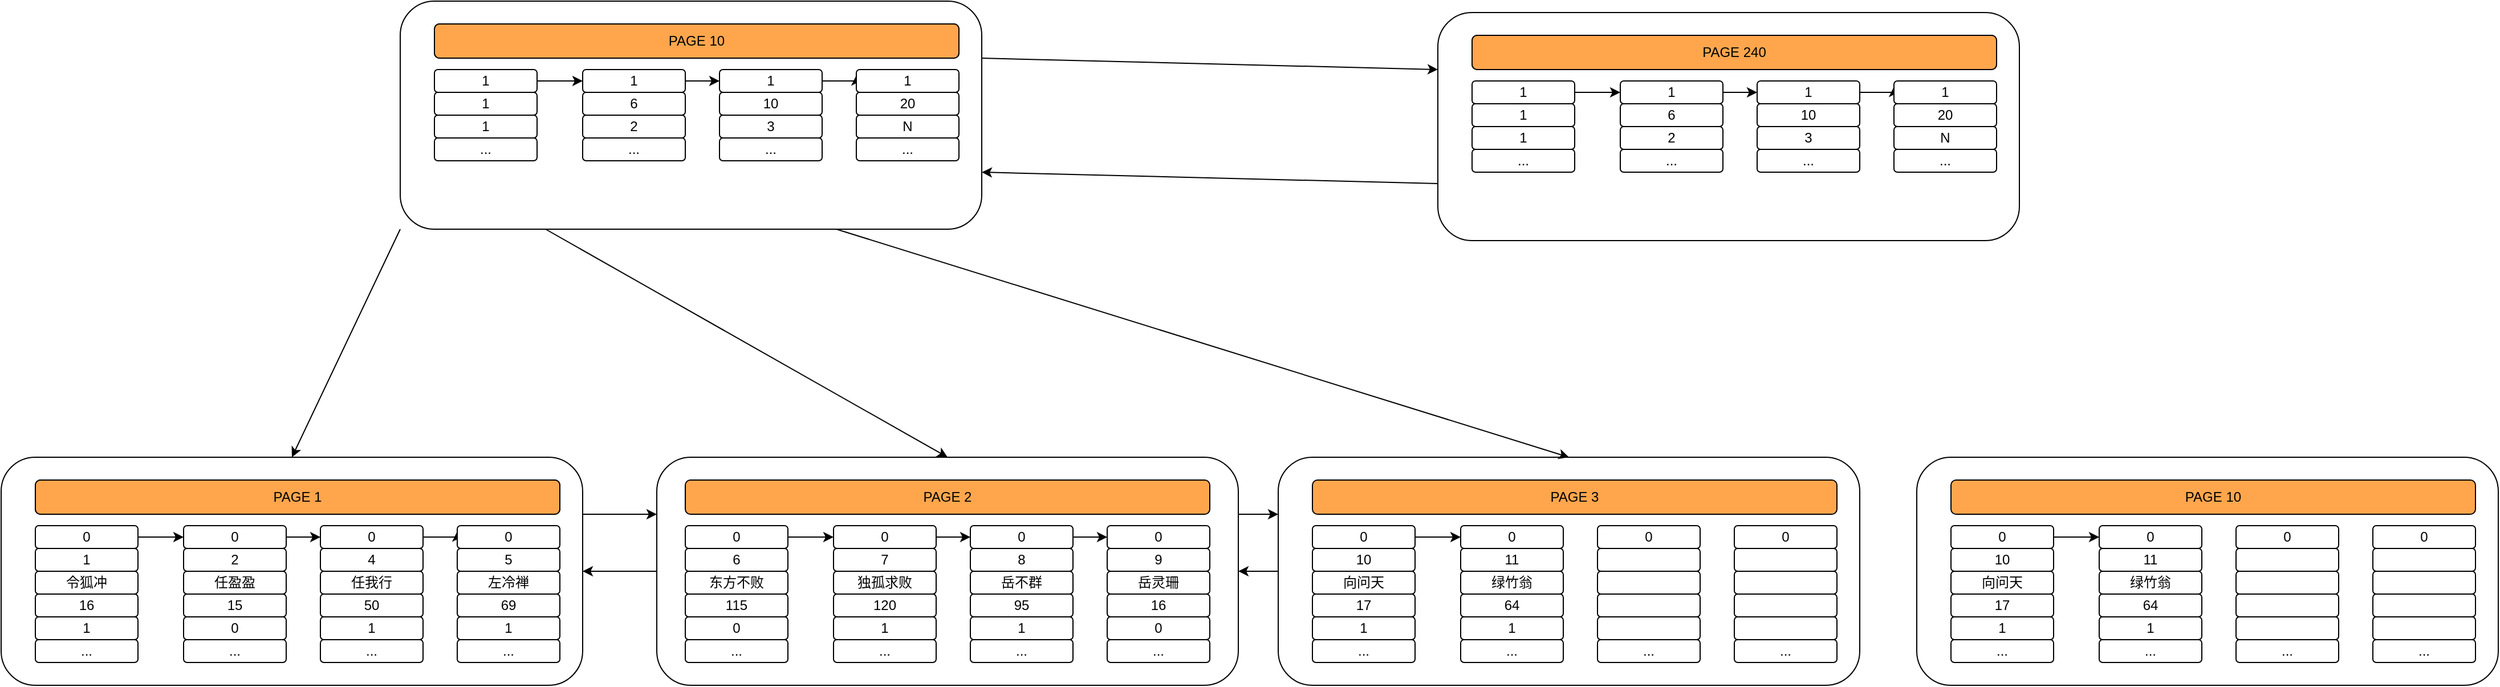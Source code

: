<mxfile version="17.2.5" type="github">
  <diagram id="7UdDkVMXQPqJ16l7_mLh" name="第 1 页">
    <mxGraphModel dx="1730" dy="833" grid="1" gridSize="10" guides="1" tooltips="1" connect="1" arrows="1" fold="1" page="1" pageScale="1" pageWidth="827" pageHeight="1169" math="0" shadow="0">
      <root>
        <mxCell id="0" />
        <mxCell id="1" parent="0" />
        <mxCell id="IbyFdjmPlWambPThYL8s-92" style="edgeStyle=orthogonalEdgeStyle;rounded=0;orthogonalLoop=1;jettySize=auto;html=1;exitX=1;exitY=0.25;exitDx=0;exitDy=0;entryX=0;entryY=0.25;entryDx=0;entryDy=0;" edge="1" parent="1" source="IbyFdjmPlWambPThYL8s-3" target="IbyFdjmPlWambPThYL8s-35">
          <mxGeometry relative="1" as="geometry" />
        </mxCell>
        <mxCell id="IbyFdjmPlWambPThYL8s-3" value="" style="rounded=1;whiteSpace=wrap;html=1;" vertex="1" parent="1">
          <mxGeometry x="90" y="900" width="510" height="200" as="geometry" />
        </mxCell>
        <mxCell id="IbyFdjmPlWambPThYL8s-88" style="edgeStyle=orthogonalEdgeStyle;rounded=0;orthogonalLoop=1;jettySize=auto;html=1;exitX=1;exitY=0.5;exitDx=0;exitDy=0;" edge="1" parent="1" source="IbyFdjmPlWambPThYL8s-4" target="IbyFdjmPlWambPThYL8s-10">
          <mxGeometry relative="1" as="geometry" />
        </mxCell>
        <mxCell id="IbyFdjmPlWambPThYL8s-4" value="0" style="rounded=1;whiteSpace=wrap;html=1;" vertex="1" parent="1">
          <mxGeometry x="120" y="960" width="90" height="20" as="geometry" />
        </mxCell>
        <mxCell id="IbyFdjmPlWambPThYL8s-5" value="1" style="rounded=1;whiteSpace=wrap;html=1;" vertex="1" parent="1">
          <mxGeometry x="120" y="980" width="90" height="20" as="geometry" />
        </mxCell>
        <mxCell id="IbyFdjmPlWambPThYL8s-6" value="令狐冲" style="rounded=1;whiteSpace=wrap;html=1;" vertex="1" parent="1">
          <mxGeometry x="120" y="1000" width="90" height="20" as="geometry" />
        </mxCell>
        <mxCell id="IbyFdjmPlWambPThYL8s-7" value="16" style="rounded=1;whiteSpace=wrap;html=1;" vertex="1" parent="1">
          <mxGeometry x="120" y="1020" width="90" height="20" as="geometry" />
        </mxCell>
        <mxCell id="IbyFdjmPlWambPThYL8s-8" value="1" style="rounded=1;whiteSpace=wrap;html=1;" vertex="1" parent="1">
          <mxGeometry x="120" y="1040" width="90" height="20" as="geometry" />
        </mxCell>
        <mxCell id="IbyFdjmPlWambPThYL8s-9" value="..." style="rounded=1;whiteSpace=wrap;html=1;" vertex="1" parent="1">
          <mxGeometry x="120" y="1060" width="90" height="20" as="geometry" />
        </mxCell>
        <mxCell id="IbyFdjmPlWambPThYL8s-89" style="edgeStyle=orthogonalEdgeStyle;rounded=0;orthogonalLoop=1;jettySize=auto;html=1;exitX=1;exitY=0.5;exitDx=0;exitDy=0;entryX=0;entryY=0.5;entryDx=0;entryDy=0;" edge="1" parent="1" source="IbyFdjmPlWambPThYL8s-10" target="IbyFdjmPlWambPThYL8s-22">
          <mxGeometry relative="1" as="geometry" />
        </mxCell>
        <mxCell id="IbyFdjmPlWambPThYL8s-10" value="0" style="rounded=1;whiteSpace=wrap;html=1;" vertex="1" parent="1">
          <mxGeometry x="250" y="960" width="90" height="20" as="geometry" />
        </mxCell>
        <mxCell id="IbyFdjmPlWambPThYL8s-11" value="2" style="rounded=1;whiteSpace=wrap;html=1;" vertex="1" parent="1">
          <mxGeometry x="250" y="980" width="90" height="20" as="geometry" />
        </mxCell>
        <mxCell id="IbyFdjmPlWambPThYL8s-12" value="任盈盈" style="rounded=1;whiteSpace=wrap;html=1;" vertex="1" parent="1">
          <mxGeometry x="250" y="1000" width="90" height="20" as="geometry" />
        </mxCell>
        <mxCell id="IbyFdjmPlWambPThYL8s-13" value="15" style="rounded=1;whiteSpace=wrap;html=1;" vertex="1" parent="1">
          <mxGeometry x="250" y="1020" width="90" height="20" as="geometry" />
        </mxCell>
        <mxCell id="IbyFdjmPlWambPThYL8s-14" value="0" style="rounded=1;whiteSpace=wrap;html=1;" vertex="1" parent="1">
          <mxGeometry x="250" y="1040" width="90" height="20" as="geometry" />
        </mxCell>
        <mxCell id="IbyFdjmPlWambPThYL8s-15" value="..." style="rounded=1;whiteSpace=wrap;html=1;" vertex="1" parent="1">
          <mxGeometry x="250" y="1060" width="90" height="20" as="geometry" />
        </mxCell>
        <mxCell id="IbyFdjmPlWambPThYL8s-90" style="edgeStyle=orthogonalEdgeStyle;rounded=0;orthogonalLoop=1;jettySize=auto;html=1;exitX=1;exitY=0.5;exitDx=0;exitDy=0;entryX=0;entryY=0.25;entryDx=0;entryDy=0;" edge="1" parent="1" source="IbyFdjmPlWambPThYL8s-22" target="IbyFdjmPlWambPThYL8s-28">
          <mxGeometry relative="1" as="geometry" />
        </mxCell>
        <mxCell id="IbyFdjmPlWambPThYL8s-22" value="0" style="rounded=1;whiteSpace=wrap;html=1;" vertex="1" parent="1">
          <mxGeometry x="370" y="960" width="90" height="20" as="geometry" />
        </mxCell>
        <mxCell id="IbyFdjmPlWambPThYL8s-23" value="4" style="rounded=1;whiteSpace=wrap;html=1;" vertex="1" parent="1">
          <mxGeometry x="370" y="980" width="90" height="20" as="geometry" />
        </mxCell>
        <mxCell id="IbyFdjmPlWambPThYL8s-24" value="任我行" style="rounded=1;whiteSpace=wrap;html=1;" vertex="1" parent="1">
          <mxGeometry x="370" y="1000" width="90" height="20" as="geometry" />
        </mxCell>
        <mxCell id="IbyFdjmPlWambPThYL8s-25" value="50" style="rounded=1;whiteSpace=wrap;html=1;" vertex="1" parent="1">
          <mxGeometry x="370" y="1020" width="90" height="20" as="geometry" />
        </mxCell>
        <mxCell id="IbyFdjmPlWambPThYL8s-26" value="1" style="rounded=1;whiteSpace=wrap;html=1;" vertex="1" parent="1">
          <mxGeometry x="370" y="1040" width="90" height="20" as="geometry" />
        </mxCell>
        <mxCell id="IbyFdjmPlWambPThYL8s-27" value="..." style="rounded=1;whiteSpace=wrap;html=1;" vertex="1" parent="1">
          <mxGeometry x="370" y="1060" width="90" height="20" as="geometry" />
        </mxCell>
        <mxCell id="IbyFdjmPlWambPThYL8s-28" value="0" style="rounded=1;whiteSpace=wrap;html=1;" vertex="1" parent="1">
          <mxGeometry x="490" y="960" width="90" height="20" as="geometry" />
        </mxCell>
        <mxCell id="IbyFdjmPlWambPThYL8s-29" value="5" style="rounded=1;whiteSpace=wrap;html=1;" vertex="1" parent="1">
          <mxGeometry x="490" y="980" width="90" height="20" as="geometry" />
        </mxCell>
        <mxCell id="IbyFdjmPlWambPThYL8s-30" value="左冷禅" style="rounded=1;whiteSpace=wrap;html=1;" vertex="1" parent="1">
          <mxGeometry x="490" y="1000" width="90" height="20" as="geometry" />
        </mxCell>
        <mxCell id="IbyFdjmPlWambPThYL8s-31" value="69" style="rounded=1;whiteSpace=wrap;html=1;" vertex="1" parent="1">
          <mxGeometry x="490" y="1020" width="90" height="20" as="geometry" />
        </mxCell>
        <mxCell id="IbyFdjmPlWambPThYL8s-32" value="1" style="rounded=1;whiteSpace=wrap;html=1;" vertex="1" parent="1">
          <mxGeometry x="490" y="1040" width="90" height="20" as="geometry" />
        </mxCell>
        <mxCell id="IbyFdjmPlWambPThYL8s-33" value="..." style="rounded=1;whiteSpace=wrap;html=1;" vertex="1" parent="1">
          <mxGeometry x="490" y="1060" width="90" height="20" as="geometry" />
        </mxCell>
        <mxCell id="IbyFdjmPlWambPThYL8s-34" value="PAGE 1" style="rounded=1;whiteSpace=wrap;html=1;" vertex="1" parent="1">
          <mxGeometry x="120" y="920" width="460" height="30" as="geometry" />
        </mxCell>
        <mxCell id="IbyFdjmPlWambPThYL8s-93" style="edgeStyle=orthogonalEdgeStyle;rounded=0;orthogonalLoop=1;jettySize=auto;html=1;exitX=0;exitY=0.5;exitDx=0;exitDy=0;entryX=1;entryY=0.5;entryDx=0;entryDy=0;" edge="1" parent="1" source="IbyFdjmPlWambPThYL8s-35" target="IbyFdjmPlWambPThYL8s-3">
          <mxGeometry relative="1" as="geometry" />
        </mxCell>
        <mxCell id="IbyFdjmPlWambPThYL8s-97" style="edgeStyle=orthogonalEdgeStyle;rounded=0;orthogonalLoop=1;jettySize=auto;html=1;exitX=1;exitY=0.25;exitDx=0;exitDy=0;entryX=0;entryY=0.25;entryDx=0;entryDy=0;" edge="1" parent="1" source="IbyFdjmPlWambPThYL8s-35" target="IbyFdjmPlWambPThYL8s-61">
          <mxGeometry relative="1" as="geometry" />
        </mxCell>
        <mxCell id="IbyFdjmPlWambPThYL8s-35" value="" style="rounded=1;whiteSpace=wrap;html=1;" vertex="1" parent="1">
          <mxGeometry x="665" y="900" width="510" height="200" as="geometry" />
        </mxCell>
        <mxCell id="IbyFdjmPlWambPThYL8s-94" style="edgeStyle=orthogonalEdgeStyle;rounded=0;orthogonalLoop=1;jettySize=auto;html=1;exitX=1;exitY=0.5;exitDx=0;exitDy=0;entryX=0;entryY=0.5;entryDx=0;entryDy=0;" edge="1" parent="1" source="IbyFdjmPlWambPThYL8s-36" target="IbyFdjmPlWambPThYL8s-42">
          <mxGeometry relative="1" as="geometry" />
        </mxCell>
        <mxCell id="IbyFdjmPlWambPThYL8s-36" value="0" style="rounded=1;whiteSpace=wrap;html=1;" vertex="1" parent="1">
          <mxGeometry x="690" y="960" width="90" height="20" as="geometry" />
        </mxCell>
        <mxCell id="IbyFdjmPlWambPThYL8s-37" value="6" style="rounded=1;whiteSpace=wrap;html=1;" vertex="1" parent="1">
          <mxGeometry x="690" y="980" width="90" height="20" as="geometry" />
        </mxCell>
        <mxCell id="IbyFdjmPlWambPThYL8s-38" value="东方不败" style="rounded=1;whiteSpace=wrap;html=1;" vertex="1" parent="1">
          <mxGeometry x="690" y="1000" width="90" height="20" as="geometry" />
        </mxCell>
        <mxCell id="IbyFdjmPlWambPThYL8s-39" value="115" style="rounded=1;whiteSpace=wrap;html=1;" vertex="1" parent="1">
          <mxGeometry x="690" y="1020" width="90" height="20" as="geometry" />
        </mxCell>
        <mxCell id="IbyFdjmPlWambPThYL8s-40" value="0" style="rounded=1;whiteSpace=wrap;html=1;" vertex="1" parent="1">
          <mxGeometry x="690" y="1040" width="90" height="20" as="geometry" />
        </mxCell>
        <mxCell id="IbyFdjmPlWambPThYL8s-41" value="..." style="rounded=1;whiteSpace=wrap;html=1;" vertex="1" parent="1">
          <mxGeometry x="690" y="1060" width="90" height="20" as="geometry" />
        </mxCell>
        <mxCell id="IbyFdjmPlWambPThYL8s-95" style="edgeStyle=orthogonalEdgeStyle;rounded=0;orthogonalLoop=1;jettySize=auto;html=1;exitX=1;exitY=0.5;exitDx=0;exitDy=0;" edge="1" parent="1" source="IbyFdjmPlWambPThYL8s-42" target="IbyFdjmPlWambPThYL8s-48">
          <mxGeometry relative="1" as="geometry" />
        </mxCell>
        <mxCell id="IbyFdjmPlWambPThYL8s-42" value="0" style="rounded=1;whiteSpace=wrap;html=1;" vertex="1" parent="1">
          <mxGeometry x="820" y="960" width="90" height="20" as="geometry" />
        </mxCell>
        <mxCell id="IbyFdjmPlWambPThYL8s-43" value="7" style="rounded=1;whiteSpace=wrap;html=1;" vertex="1" parent="1">
          <mxGeometry x="820" y="980" width="90" height="20" as="geometry" />
        </mxCell>
        <mxCell id="IbyFdjmPlWambPThYL8s-44" value="独孤求败" style="rounded=1;whiteSpace=wrap;html=1;" vertex="1" parent="1">
          <mxGeometry x="820" y="1000" width="90" height="20" as="geometry" />
        </mxCell>
        <mxCell id="IbyFdjmPlWambPThYL8s-45" value="120" style="rounded=1;whiteSpace=wrap;html=1;" vertex="1" parent="1">
          <mxGeometry x="820" y="1020" width="90" height="20" as="geometry" />
        </mxCell>
        <mxCell id="IbyFdjmPlWambPThYL8s-46" value="1" style="rounded=1;whiteSpace=wrap;html=1;" vertex="1" parent="1">
          <mxGeometry x="820" y="1040" width="90" height="20" as="geometry" />
        </mxCell>
        <mxCell id="IbyFdjmPlWambPThYL8s-47" value="..." style="rounded=1;whiteSpace=wrap;html=1;" vertex="1" parent="1">
          <mxGeometry x="820" y="1060" width="90" height="20" as="geometry" />
        </mxCell>
        <mxCell id="IbyFdjmPlWambPThYL8s-96" style="edgeStyle=orthogonalEdgeStyle;rounded=0;orthogonalLoop=1;jettySize=auto;html=1;exitX=1;exitY=0.5;exitDx=0;exitDy=0;entryX=0;entryY=0.5;entryDx=0;entryDy=0;" edge="1" parent="1" source="IbyFdjmPlWambPThYL8s-48" target="IbyFdjmPlWambPThYL8s-54">
          <mxGeometry relative="1" as="geometry" />
        </mxCell>
        <mxCell id="IbyFdjmPlWambPThYL8s-48" value="0" style="rounded=1;whiteSpace=wrap;html=1;" vertex="1" parent="1">
          <mxGeometry x="940" y="960" width="90" height="20" as="geometry" />
        </mxCell>
        <mxCell id="IbyFdjmPlWambPThYL8s-49" value="8" style="rounded=1;whiteSpace=wrap;html=1;" vertex="1" parent="1">
          <mxGeometry x="940" y="980" width="90" height="20" as="geometry" />
        </mxCell>
        <mxCell id="IbyFdjmPlWambPThYL8s-50" value="岳不群" style="rounded=1;whiteSpace=wrap;html=1;" vertex="1" parent="1">
          <mxGeometry x="940" y="1000" width="90" height="20" as="geometry" />
        </mxCell>
        <mxCell id="IbyFdjmPlWambPThYL8s-51" value="95" style="rounded=1;whiteSpace=wrap;html=1;" vertex="1" parent="1">
          <mxGeometry x="940" y="1020" width="90" height="20" as="geometry" />
        </mxCell>
        <mxCell id="IbyFdjmPlWambPThYL8s-52" value="1" style="rounded=1;whiteSpace=wrap;html=1;" vertex="1" parent="1">
          <mxGeometry x="940" y="1040" width="90" height="20" as="geometry" />
        </mxCell>
        <mxCell id="IbyFdjmPlWambPThYL8s-53" value="..." style="rounded=1;whiteSpace=wrap;html=1;" vertex="1" parent="1">
          <mxGeometry x="940" y="1060" width="90" height="20" as="geometry" />
        </mxCell>
        <mxCell id="IbyFdjmPlWambPThYL8s-54" value="0" style="rounded=1;whiteSpace=wrap;html=1;" vertex="1" parent="1">
          <mxGeometry x="1060" y="960" width="90" height="20" as="geometry" />
        </mxCell>
        <mxCell id="IbyFdjmPlWambPThYL8s-55" value="9" style="rounded=1;whiteSpace=wrap;html=1;" vertex="1" parent="1">
          <mxGeometry x="1060" y="980" width="90" height="20" as="geometry" />
        </mxCell>
        <mxCell id="IbyFdjmPlWambPThYL8s-56" value="岳灵珊" style="rounded=1;whiteSpace=wrap;html=1;" vertex="1" parent="1">
          <mxGeometry x="1060" y="1000" width="90" height="20" as="geometry" />
        </mxCell>
        <mxCell id="IbyFdjmPlWambPThYL8s-57" value="16" style="rounded=1;whiteSpace=wrap;html=1;" vertex="1" parent="1">
          <mxGeometry x="1060" y="1020" width="90" height="20" as="geometry" />
        </mxCell>
        <mxCell id="IbyFdjmPlWambPThYL8s-58" value="0" style="rounded=1;whiteSpace=wrap;html=1;" vertex="1" parent="1">
          <mxGeometry x="1060" y="1040" width="90" height="20" as="geometry" />
        </mxCell>
        <mxCell id="IbyFdjmPlWambPThYL8s-59" value="..." style="rounded=1;whiteSpace=wrap;html=1;" vertex="1" parent="1">
          <mxGeometry x="1060" y="1060" width="90" height="20" as="geometry" />
        </mxCell>
        <mxCell id="IbyFdjmPlWambPThYL8s-60" value="PAGE 2" style="rounded=1;whiteSpace=wrap;html=1;fillColor=#FFA64D;" vertex="1" parent="1">
          <mxGeometry x="690" y="920" width="460" height="30" as="geometry" />
        </mxCell>
        <mxCell id="IbyFdjmPlWambPThYL8s-98" style="edgeStyle=orthogonalEdgeStyle;rounded=0;orthogonalLoop=1;jettySize=auto;html=1;exitX=0;exitY=0.5;exitDx=0;exitDy=0;entryX=1;entryY=0.5;entryDx=0;entryDy=0;" edge="1" parent="1" source="IbyFdjmPlWambPThYL8s-61" target="IbyFdjmPlWambPThYL8s-35">
          <mxGeometry relative="1" as="geometry" />
        </mxCell>
        <mxCell id="IbyFdjmPlWambPThYL8s-61" value="" style="rounded=1;whiteSpace=wrap;html=1;" vertex="1" parent="1">
          <mxGeometry x="1210" y="900" width="510" height="200" as="geometry" />
        </mxCell>
        <mxCell id="IbyFdjmPlWambPThYL8s-99" style="edgeStyle=orthogonalEdgeStyle;rounded=0;orthogonalLoop=1;jettySize=auto;html=1;exitX=1;exitY=0.5;exitDx=0;exitDy=0;entryX=0;entryY=0.5;entryDx=0;entryDy=0;" edge="1" parent="1" source="IbyFdjmPlWambPThYL8s-62" target="IbyFdjmPlWambPThYL8s-68">
          <mxGeometry relative="1" as="geometry" />
        </mxCell>
        <mxCell id="IbyFdjmPlWambPThYL8s-62" value="0" style="rounded=1;whiteSpace=wrap;html=1;" vertex="1" parent="1">
          <mxGeometry x="1240" y="960" width="90" height="20" as="geometry" />
        </mxCell>
        <mxCell id="IbyFdjmPlWambPThYL8s-63" value="10" style="rounded=1;whiteSpace=wrap;html=1;" vertex="1" parent="1">
          <mxGeometry x="1240" y="980" width="90" height="20" as="geometry" />
        </mxCell>
        <mxCell id="IbyFdjmPlWambPThYL8s-64" value="向问天" style="rounded=1;whiteSpace=wrap;html=1;" vertex="1" parent="1">
          <mxGeometry x="1240" y="1000" width="90" height="20" as="geometry" />
        </mxCell>
        <mxCell id="IbyFdjmPlWambPThYL8s-65" value="17" style="rounded=1;whiteSpace=wrap;html=1;" vertex="1" parent="1">
          <mxGeometry x="1240" y="1020" width="90" height="20" as="geometry" />
        </mxCell>
        <mxCell id="IbyFdjmPlWambPThYL8s-66" value="1" style="rounded=1;whiteSpace=wrap;html=1;" vertex="1" parent="1">
          <mxGeometry x="1240" y="1040" width="90" height="20" as="geometry" />
        </mxCell>
        <mxCell id="IbyFdjmPlWambPThYL8s-67" value="..." style="rounded=1;whiteSpace=wrap;html=1;" vertex="1" parent="1">
          <mxGeometry x="1240" y="1060" width="90" height="20" as="geometry" />
        </mxCell>
        <mxCell id="IbyFdjmPlWambPThYL8s-68" value="0" style="rounded=1;whiteSpace=wrap;html=1;" vertex="1" parent="1">
          <mxGeometry x="1370" y="960" width="90" height="20" as="geometry" />
        </mxCell>
        <mxCell id="IbyFdjmPlWambPThYL8s-69" value="11" style="rounded=1;whiteSpace=wrap;html=1;" vertex="1" parent="1">
          <mxGeometry x="1370" y="980" width="90" height="20" as="geometry" />
        </mxCell>
        <mxCell id="IbyFdjmPlWambPThYL8s-70" value="绿竹翁" style="rounded=1;whiteSpace=wrap;html=1;" vertex="1" parent="1">
          <mxGeometry x="1370" y="1000" width="90" height="20" as="geometry" />
        </mxCell>
        <mxCell id="IbyFdjmPlWambPThYL8s-71" value="64" style="rounded=1;whiteSpace=wrap;html=1;" vertex="1" parent="1">
          <mxGeometry x="1370" y="1020" width="90" height="20" as="geometry" />
        </mxCell>
        <mxCell id="IbyFdjmPlWambPThYL8s-72" value="1" style="rounded=1;whiteSpace=wrap;html=1;" vertex="1" parent="1">
          <mxGeometry x="1370" y="1040" width="90" height="20" as="geometry" />
        </mxCell>
        <mxCell id="IbyFdjmPlWambPThYL8s-73" value="..." style="rounded=1;whiteSpace=wrap;html=1;" vertex="1" parent="1">
          <mxGeometry x="1370" y="1060" width="90" height="20" as="geometry" />
        </mxCell>
        <mxCell id="IbyFdjmPlWambPThYL8s-74" value="0" style="rounded=1;whiteSpace=wrap;html=1;" vertex="1" parent="1">
          <mxGeometry x="1490" y="960" width="90" height="20" as="geometry" />
        </mxCell>
        <mxCell id="IbyFdjmPlWambPThYL8s-75" value="" style="rounded=1;whiteSpace=wrap;html=1;" vertex="1" parent="1">
          <mxGeometry x="1490" y="980" width="90" height="20" as="geometry" />
        </mxCell>
        <mxCell id="IbyFdjmPlWambPThYL8s-76" value="" style="rounded=1;whiteSpace=wrap;html=1;" vertex="1" parent="1">
          <mxGeometry x="1490" y="1000" width="90" height="20" as="geometry" />
        </mxCell>
        <mxCell id="IbyFdjmPlWambPThYL8s-77" value="" style="rounded=1;whiteSpace=wrap;html=1;" vertex="1" parent="1">
          <mxGeometry x="1490" y="1020" width="90" height="20" as="geometry" />
        </mxCell>
        <mxCell id="IbyFdjmPlWambPThYL8s-78" value="" style="rounded=1;whiteSpace=wrap;html=1;" vertex="1" parent="1">
          <mxGeometry x="1490" y="1040" width="90" height="20" as="geometry" />
        </mxCell>
        <mxCell id="IbyFdjmPlWambPThYL8s-79" value="..." style="rounded=1;whiteSpace=wrap;html=1;" vertex="1" parent="1">
          <mxGeometry x="1490" y="1060" width="90" height="20" as="geometry" />
        </mxCell>
        <mxCell id="IbyFdjmPlWambPThYL8s-80" value="0" style="rounded=1;whiteSpace=wrap;html=1;" vertex="1" parent="1">
          <mxGeometry x="1610" y="960" width="90" height="20" as="geometry" />
        </mxCell>
        <mxCell id="IbyFdjmPlWambPThYL8s-81" value="" style="rounded=1;whiteSpace=wrap;html=1;" vertex="1" parent="1">
          <mxGeometry x="1610" y="980" width="90" height="20" as="geometry" />
        </mxCell>
        <mxCell id="IbyFdjmPlWambPThYL8s-82" value="" style="rounded=1;whiteSpace=wrap;html=1;" vertex="1" parent="1">
          <mxGeometry x="1610" y="1000" width="90" height="20" as="geometry" />
        </mxCell>
        <mxCell id="IbyFdjmPlWambPThYL8s-83" value="" style="rounded=1;whiteSpace=wrap;html=1;" vertex="1" parent="1">
          <mxGeometry x="1610" y="1020" width="90" height="20" as="geometry" />
        </mxCell>
        <mxCell id="IbyFdjmPlWambPThYL8s-84" value="" style="rounded=1;whiteSpace=wrap;html=1;" vertex="1" parent="1">
          <mxGeometry x="1610" y="1040" width="90" height="20" as="geometry" />
        </mxCell>
        <mxCell id="IbyFdjmPlWambPThYL8s-85" value="..." style="rounded=1;whiteSpace=wrap;html=1;" vertex="1" parent="1">
          <mxGeometry x="1610" y="1060" width="90" height="20" as="geometry" />
        </mxCell>
        <mxCell id="IbyFdjmPlWambPThYL8s-86" value="PAGE 3" style="rounded=1;whiteSpace=wrap;html=1;fillColor=#FFA64D;" vertex="1" parent="1">
          <mxGeometry x="1240" y="920" width="460" height="30" as="geometry" />
        </mxCell>
        <mxCell id="IbyFdjmPlWambPThYL8s-87" value="PAGE 1" style="rounded=1;whiteSpace=wrap;html=1;fillColor=#FFA64D;" vertex="1" parent="1">
          <mxGeometry x="120" y="920" width="460" height="30" as="geometry" />
        </mxCell>
        <mxCell id="IbyFdjmPlWambPThYL8s-100" value="" style="rounded=1;whiteSpace=wrap;html=1;" vertex="1" parent="1">
          <mxGeometry x="1770" y="900" width="510" height="200" as="geometry" />
        </mxCell>
        <mxCell id="IbyFdjmPlWambPThYL8s-101" style="edgeStyle=orthogonalEdgeStyle;rounded=0;orthogonalLoop=1;jettySize=auto;html=1;exitX=1;exitY=0.5;exitDx=0;exitDy=0;entryX=0;entryY=0.5;entryDx=0;entryDy=0;" edge="1" parent="1" source="IbyFdjmPlWambPThYL8s-102" target="IbyFdjmPlWambPThYL8s-108">
          <mxGeometry relative="1" as="geometry" />
        </mxCell>
        <mxCell id="IbyFdjmPlWambPThYL8s-102" value="0" style="rounded=1;whiteSpace=wrap;html=1;" vertex="1" parent="1">
          <mxGeometry x="1800" y="960" width="90" height="20" as="geometry" />
        </mxCell>
        <mxCell id="IbyFdjmPlWambPThYL8s-103" value="10" style="rounded=1;whiteSpace=wrap;html=1;" vertex="1" parent="1">
          <mxGeometry x="1800" y="980" width="90" height="20" as="geometry" />
        </mxCell>
        <mxCell id="IbyFdjmPlWambPThYL8s-104" value="向问天" style="rounded=1;whiteSpace=wrap;html=1;" vertex="1" parent="1">
          <mxGeometry x="1800" y="1000" width="90" height="20" as="geometry" />
        </mxCell>
        <mxCell id="IbyFdjmPlWambPThYL8s-105" value="17" style="rounded=1;whiteSpace=wrap;html=1;" vertex="1" parent="1">
          <mxGeometry x="1800" y="1020" width="90" height="20" as="geometry" />
        </mxCell>
        <mxCell id="IbyFdjmPlWambPThYL8s-106" value="1" style="rounded=1;whiteSpace=wrap;html=1;" vertex="1" parent="1">
          <mxGeometry x="1800" y="1040" width="90" height="20" as="geometry" />
        </mxCell>
        <mxCell id="IbyFdjmPlWambPThYL8s-107" value="..." style="rounded=1;whiteSpace=wrap;html=1;" vertex="1" parent="1">
          <mxGeometry x="1800" y="1060" width="90" height="20" as="geometry" />
        </mxCell>
        <mxCell id="IbyFdjmPlWambPThYL8s-108" value="0" style="rounded=1;whiteSpace=wrap;html=1;" vertex="1" parent="1">
          <mxGeometry x="1930" y="960" width="90" height="20" as="geometry" />
        </mxCell>
        <mxCell id="IbyFdjmPlWambPThYL8s-109" value="11" style="rounded=1;whiteSpace=wrap;html=1;" vertex="1" parent="1">
          <mxGeometry x="1930" y="980" width="90" height="20" as="geometry" />
        </mxCell>
        <mxCell id="IbyFdjmPlWambPThYL8s-110" value="绿竹翁" style="rounded=1;whiteSpace=wrap;html=1;" vertex="1" parent="1">
          <mxGeometry x="1930" y="1000" width="90" height="20" as="geometry" />
        </mxCell>
        <mxCell id="IbyFdjmPlWambPThYL8s-111" value="64" style="rounded=1;whiteSpace=wrap;html=1;" vertex="1" parent="1">
          <mxGeometry x="1930" y="1020" width="90" height="20" as="geometry" />
        </mxCell>
        <mxCell id="IbyFdjmPlWambPThYL8s-112" value="1" style="rounded=1;whiteSpace=wrap;html=1;" vertex="1" parent="1">
          <mxGeometry x="1930" y="1040" width="90" height="20" as="geometry" />
        </mxCell>
        <mxCell id="IbyFdjmPlWambPThYL8s-113" value="..." style="rounded=1;whiteSpace=wrap;html=1;" vertex="1" parent="1">
          <mxGeometry x="1930" y="1060" width="90" height="20" as="geometry" />
        </mxCell>
        <mxCell id="IbyFdjmPlWambPThYL8s-114" value="0" style="rounded=1;whiteSpace=wrap;html=1;" vertex="1" parent="1">
          <mxGeometry x="2050" y="960" width="90" height="20" as="geometry" />
        </mxCell>
        <mxCell id="IbyFdjmPlWambPThYL8s-115" value="" style="rounded=1;whiteSpace=wrap;html=1;" vertex="1" parent="1">
          <mxGeometry x="2050" y="980" width="90" height="20" as="geometry" />
        </mxCell>
        <mxCell id="IbyFdjmPlWambPThYL8s-116" value="" style="rounded=1;whiteSpace=wrap;html=1;" vertex="1" parent="1">
          <mxGeometry x="2050" y="1000" width="90" height="20" as="geometry" />
        </mxCell>
        <mxCell id="IbyFdjmPlWambPThYL8s-117" value="" style="rounded=1;whiteSpace=wrap;html=1;" vertex="1" parent="1">
          <mxGeometry x="2050" y="1020" width="90" height="20" as="geometry" />
        </mxCell>
        <mxCell id="IbyFdjmPlWambPThYL8s-118" value="" style="rounded=1;whiteSpace=wrap;html=1;" vertex="1" parent="1">
          <mxGeometry x="2050" y="1040" width="90" height="20" as="geometry" />
        </mxCell>
        <mxCell id="IbyFdjmPlWambPThYL8s-119" value="..." style="rounded=1;whiteSpace=wrap;html=1;" vertex="1" parent="1">
          <mxGeometry x="2050" y="1060" width="90" height="20" as="geometry" />
        </mxCell>
        <mxCell id="IbyFdjmPlWambPThYL8s-120" value="0" style="rounded=1;whiteSpace=wrap;html=1;" vertex="1" parent="1">
          <mxGeometry x="2170" y="960" width="90" height="20" as="geometry" />
        </mxCell>
        <mxCell id="IbyFdjmPlWambPThYL8s-121" value="" style="rounded=1;whiteSpace=wrap;html=1;" vertex="1" parent="1">
          <mxGeometry x="2170" y="980" width="90" height="20" as="geometry" />
        </mxCell>
        <mxCell id="IbyFdjmPlWambPThYL8s-122" value="" style="rounded=1;whiteSpace=wrap;html=1;" vertex="1" parent="1">
          <mxGeometry x="2170" y="1000" width="90" height="20" as="geometry" />
        </mxCell>
        <mxCell id="IbyFdjmPlWambPThYL8s-123" value="" style="rounded=1;whiteSpace=wrap;html=1;" vertex="1" parent="1">
          <mxGeometry x="2170" y="1020" width="90" height="20" as="geometry" />
        </mxCell>
        <mxCell id="IbyFdjmPlWambPThYL8s-124" value="" style="rounded=1;whiteSpace=wrap;html=1;" vertex="1" parent="1">
          <mxGeometry x="2170" y="1040" width="90" height="20" as="geometry" />
        </mxCell>
        <mxCell id="IbyFdjmPlWambPThYL8s-125" value="..." style="rounded=1;whiteSpace=wrap;html=1;" vertex="1" parent="1">
          <mxGeometry x="2170" y="1060" width="90" height="20" as="geometry" />
        </mxCell>
        <mxCell id="IbyFdjmPlWambPThYL8s-126" value="PAGE 10" style="rounded=1;whiteSpace=wrap;html=1;fillColor=#FFA64D;" vertex="1" parent="1">
          <mxGeometry x="1800" y="920" width="460" height="30" as="geometry" />
        </mxCell>
        <mxCell id="IbyFdjmPlWambPThYL8s-161" style="rounded=0;orthogonalLoop=1;jettySize=auto;html=1;exitX=0;exitY=1;exitDx=0;exitDy=0;entryX=0.5;entryY=0;entryDx=0;entryDy=0;" edge="1" parent="1" source="IbyFdjmPlWambPThYL8s-127" target="IbyFdjmPlWambPThYL8s-3">
          <mxGeometry relative="1" as="geometry" />
        </mxCell>
        <mxCell id="IbyFdjmPlWambPThYL8s-162" style="edgeStyle=none;rounded=0;orthogonalLoop=1;jettySize=auto;html=1;exitX=0.25;exitY=1;exitDx=0;exitDy=0;entryX=0.5;entryY=0;entryDx=0;entryDy=0;" edge="1" parent="1" source="IbyFdjmPlWambPThYL8s-127" target="IbyFdjmPlWambPThYL8s-35">
          <mxGeometry relative="1" as="geometry" />
        </mxCell>
        <mxCell id="IbyFdjmPlWambPThYL8s-163" style="edgeStyle=none;rounded=0;orthogonalLoop=1;jettySize=auto;html=1;exitX=0.75;exitY=1;exitDx=0;exitDy=0;entryX=0.5;entryY=0;entryDx=0;entryDy=0;" edge="1" parent="1" source="IbyFdjmPlWambPThYL8s-127" target="IbyFdjmPlWambPThYL8s-61">
          <mxGeometry relative="1" as="geometry" />
        </mxCell>
        <mxCell id="IbyFdjmPlWambPThYL8s-186" style="edgeStyle=none;rounded=0;orthogonalLoop=1;jettySize=auto;html=1;exitX=1;exitY=0.25;exitDx=0;exitDy=0;entryX=0;entryY=0.25;entryDx=0;entryDy=0;" edge="1" parent="1" source="IbyFdjmPlWambPThYL8s-127" target="IbyFdjmPlWambPThYL8s-164">
          <mxGeometry relative="1" as="geometry" />
        </mxCell>
        <mxCell id="IbyFdjmPlWambPThYL8s-127" value="" style="rounded=1;whiteSpace=wrap;html=1;" vertex="1" parent="1">
          <mxGeometry x="440" y="500" width="510" height="200" as="geometry" />
        </mxCell>
        <mxCell id="IbyFdjmPlWambPThYL8s-128" style="edgeStyle=orthogonalEdgeStyle;rounded=0;orthogonalLoop=1;jettySize=auto;html=1;exitX=1;exitY=0.5;exitDx=0;exitDy=0;" edge="1" parent="1" source="IbyFdjmPlWambPThYL8s-129" target="IbyFdjmPlWambPThYL8s-136">
          <mxGeometry relative="1" as="geometry" />
        </mxCell>
        <mxCell id="IbyFdjmPlWambPThYL8s-129" value="1" style="rounded=1;whiteSpace=wrap;html=1;" vertex="1" parent="1">
          <mxGeometry x="470" y="560" width="90" height="20" as="geometry" />
        </mxCell>
        <mxCell id="IbyFdjmPlWambPThYL8s-130" value="1" style="rounded=1;whiteSpace=wrap;html=1;" vertex="1" parent="1">
          <mxGeometry x="470" y="580" width="90" height="20" as="geometry" />
        </mxCell>
        <mxCell id="IbyFdjmPlWambPThYL8s-131" value="1" style="rounded=1;whiteSpace=wrap;html=1;" vertex="1" parent="1">
          <mxGeometry x="470" y="600" width="90" height="20" as="geometry" />
        </mxCell>
        <mxCell id="IbyFdjmPlWambPThYL8s-134" value="..." style="rounded=1;whiteSpace=wrap;html=1;" vertex="1" parent="1">
          <mxGeometry x="470" y="620" width="90" height="20" as="geometry" />
        </mxCell>
        <mxCell id="IbyFdjmPlWambPThYL8s-135" style="edgeStyle=orthogonalEdgeStyle;rounded=0;orthogonalLoop=1;jettySize=auto;html=1;exitX=1;exitY=0.5;exitDx=0;exitDy=0;entryX=0;entryY=0.5;entryDx=0;entryDy=0;" edge="1" parent="1" source="IbyFdjmPlWambPThYL8s-136" target="IbyFdjmPlWambPThYL8s-143">
          <mxGeometry relative="1" as="geometry" />
        </mxCell>
        <mxCell id="IbyFdjmPlWambPThYL8s-136" value="1" style="rounded=1;whiteSpace=wrap;html=1;" vertex="1" parent="1">
          <mxGeometry x="600" y="560" width="90" height="20" as="geometry" />
        </mxCell>
        <mxCell id="IbyFdjmPlWambPThYL8s-137" value="6" style="rounded=1;whiteSpace=wrap;html=1;" vertex="1" parent="1">
          <mxGeometry x="600" y="580" width="90" height="20" as="geometry" />
        </mxCell>
        <mxCell id="IbyFdjmPlWambPThYL8s-138" value="2" style="rounded=1;whiteSpace=wrap;html=1;" vertex="1" parent="1">
          <mxGeometry x="600" y="600" width="90" height="20" as="geometry" />
        </mxCell>
        <mxCell id="IbyFdjmPlWambPThYL8s-141" value="..." style="rounded=1;whiteSpace=wrap;html=1;" vertex="1" parent="1">
          <mxGeometry x="600" y="620" width="90" height="20" as="geometry" />
        </mxCell>
        <mxCell id="IbyFdjmPlWambPThYL8s-142" style="edgeStyle=orthogonalEdgeStyle;rounded=0;orthogonalLoop=1;jettySize=auto;html=1;exitX=1;exitY=0.5;exitDx=0;exitDy=0;entryX=0;entryY=0.25;entryDx=0;entryDy=0;" edge="1" parent="1" source="IbyFdjmPlWambPThYL8s-143" target="IbyFdjmPlWambPThYL8s-149">
          <mxGeometry relative="1" as="geometry" />
        </mxCell>
        <mxCell id="IbyFdjmPlWambPThYL8s-143" value="1" style="rounded=1;whiteSpace=wrap;html=1;" vertex="1" parent="1">
          <mxGeometry x="720" y="560" width="90" height="20" as="geometry" />
        </mxCell>
        <mxCell id="IbyFdjmPlWambPThYL8s-144" value="10" style="rounded=1;whiteSpace=wrap;html=1;" vertex="1" parent="1">
          <mxGeometry x="720" y="580" width="90" height="20" as="geometry" />
        </mxCell>
        <mxCell id="IbyFdjmPlWambPThYL8s-145" value="3" style="rounded=1;whiteSpace=wrap;html=1;" vertex="1" parent="1">
          <mxGeometry x="720" y="600" width="90" height="20" as="geometry" />
        </mxCell>
        <mxCell id="IbyFdjmPlWambPThYL8s-148" value="..." style="rounded=1;whiteSpace=wrap;html=1;" vertex="1" parent="1">
          <mxGeometry x="720" y="620" width="90" height="20" as="geometry" />
        </mxCell>
        <mxCell id="IbyFdjmPlWambPThYL8s-149" value="1" style="rounded=1;whiteSpace=wrap;html=1;" vertex="1" parent="1">
          <mxGeometry x="840" y="560" width="90" height="20" as="geometry" />
        </mxCell>
        <mxCell id="IbyFdjmPlWambPThYL8s-150" value="20" style="rounded=1;whiteSpace=wrap;html=1;" vertex="1" parent="1">
          <mxGeometry x="840" y="580" width="90" height="20" as="geometry" />
        </mxCell>
        <mxCell id="IbyFdjmPlWambPThYL8s-151" value="N" style="rounded=1;whiteSpace=wrap;html=1;" vertex="1" parent="1">
          <mxGeometry x="840" y="600" width="90" height="20" as="geometry" />
        </mxCell>
        <mxCell id="IbyFdjmPlWambPThYL8s-154" value="..." style="rounded=1;whiteSpace=wrap;html=1;" vertex="1" parent="1">
          <mxGeometry x="840" y="620" width="90" height="20" as="geometry" />
        </mxCell>
        <mxCell id="IbyFdjmPlWambPThYL8s-155" value="PAGE 1" style="rounded=1;whiteSpace=wrap;html=1;" vertex="1" parent="1">
          <mxGeometry x="470" y="520" width="460" height="30" as="geometry" />
        </mxCell>
        <mxCell id="IbyFdjmPlWambPThYL8s-156" value="PAGE 10" style="rounded=1;whiteSpace=wrap;html=1;fillColor=#FFA64D;" vertex="1" parent="1">
          <mxGeometry x="470" y="520" width="460" height="30" as="geometry" />
        </mxCell>
        <mxCell id="IbyFdjmPlWambPThYL8s-187" style="edgeStyle=none;rounded=0;orthogonalLoop=1;jettySize=auto;html=1;exitX=0;exitY=0.75;exitDx=0;exitDy=0;entryX=1;entryY=0.75;entryDx=0;entryDy=0;" edge="1" parent="1" source="IbyFdjmPlWambPThYL8s-164" target="IbyFdjmPlWambPThYL8s-127">
          <mxGeometry relative="1" as="geometry" />
        </mxCell>
        <mxCell id="IbyFdjmPlWambPThYL8s-164" value="" style="rounded=1;whiteSpace=wrap;html=1;" vertex="1" parent="1">
          <mxGeometry x="1350" y="510" width="510" height="200" as="geometry" />
        </mxCell>
        <mxCell id="IbyFdjmPlWambPThYL8s-165" style="edgeStyle=orthogonalEdgeStyle;rounded=0;orthogonalLoop=1;jettySize=auto;html=1;exitX=1;exitY=0.5;exitDx=0;exitDy=0;" edge="1" parent="1" source="IbyFdjmPlWambPThYL8s-166" target="IbyFdjmPlWambPThYL8s-171">
          <mxGeometry relative="1" as="geometry" />
        </mxCell>
        <mxCell id="IbyFdjmPlWambPThYL8s-166" value="1" style="rounded=1;whiteSpace=wrap;html=1;" vertex="1" parent="1">
          <mxGeometry x="1380" y="570" width="90" height="20" as="geometry" />
        </mxCell>
        <mxCell id="IbyFdjmPlWambPThYL8s-167" value="1" style="rounded=1;whiteSpace=wrap;html=1;" vertex="1" parent="1">
          <mxGeometry x="1380" y="590" width="90" height="20" as="geometry" />
        </mxCell>
        <mxCell id="IbyFdjmPlWambPThYL8s-168" value="1" style="rounded=1;whiteSpace=wrap;html=1;" vertex="1" parent="1">
          <mxGeometry x="1380" y="610" width="90" height="20" as="geometry" />
        </mxCell>
        <mxCell id="IbyFdjmPlWambPThYL8s-169" value="..." style="rounded=1;whiteSpace=wrap;html=1;" vertex="1" parent="1">
          <mxGeometry x="1380" y="630" width="90" height="20" as="geometry" />
        </mxCell>
        <mxCell id="IbyFdjmPlWambPThYL8s-170" style="edgeStyle=orthogonalEdgeStyle;rounded=0;orthogonalLoop=1;jettySize=auto;html=1;exitX=1;exitY=0.5;exitDx=0;exitDy=0;entryX=0;entryY=0.5;entryDx=0;entryDy=0;" edge="1" parent="1" source="IbyFdjmPlWambPThYL8s-171" target="IbyFdjmPlWambPThYL8s-176">
          <mxGeometry relative="1" as="geometry" />
        </mxCell>
        <mxCell id="IbyFdjmPlWambPThYL8s-171" value="1" style="rounded=1;whiteSpace=wrap;html=1;" vertex="1" parent="1">
          <mxGeometry x="1510" y="570" width="90" height="20" as="geometry" />
        </mxCell>
        <mxCell id="IbyFdjmPlWambPThYL8s-172" value="6" style="rounded=1;whiteSpace=wrap;html=1;" vertex="1" parent="1">
          <mxGeometry x="1510" y="590" width="90" height="20" as="geometry" />
        </mxCell>
        <mxCell id="IbyFdjmPlWambPThYL8s-173" value="2" style="rounded=1;whiteSpace=wrap;html=1;" vertex="1" parent="1">
          <mxGeometry x="1510" y="610" width="90" height="20" as="geometry" />
        </mxCell>
        <mxCell id="IbyFdjmPlWambPThYL8s-174" value="..." style="rounded=1;whiteSpace=wrap;html=1;" vertex="1" parent="1">
          <mxGeometry x="1510" y="630" width="90" height="20" as="geometry" />
        </mxCell>
        <mxCell id="IbyFdjmPlWambPThYL8s-175" style="edgeStyle=orthogonalEdgeStyle;rounded=0;orthogonalLoop=1;jettySize=auto;html=1;exitX=1;exitY=0.5;exitDx=0;exitDy=0;entryX=0;entryY=0.25;entryDx=0;entryDy=0;" edge="1" parent="1" source="IbyFdjmPlWambPThYL8s-176" target="IbyFdjmPlWambPThYL8s-180">
          <mxGeometry relative="1" as="geometry" />
        </mxCell>
        <mxCell id="IbyFdjmPlWambPThYL8s-176" value="1" style="rounded=1;whiteSpace=wrap;html=1;" vertex="1" parent="1">
          <mxGeometry x="1630" y="570" width="90" height="20" as="geometry" />
        </mxCell>
        <mxCell id="IbyFdjmPlWambPThYL8s-177" value="10" style="rounded=1;whiteSpace=wrap;html=1;" vertex="1" parent="1">
          <mxGeometry x="1630" y="590" width="90" height="20" as="geometry" />
        </mxCell>
        <mxCell id="IbyFdjmPlWambPThYL8s-178" value="3" style="rounded=1;whiteSpace=wrap;html=1;" vertex="1" parent="1">
          <mxGeometry x="1630" y="610" width="90" height="20" as="geometry" />
        </mxCell>
        <mxCell id="IbyFdjmPlWambPThYL8s-179" value="..." style="rounded=1;whiteSpace=wrap;html=1;" vertex="1" parent="1">
          <mxGeometry x="1630" y="630" width="90" height="20" as="geometry" />
        </mxCell>
        <mxCell id="IbyFdjmPlWambPThYL8s-180" value="1" style="rounded=1;whiteSpace=wrap;html=1;" vertex="1" parent="1">
          <mxGeometry x="1750" y="570" width="90" height="20" as="geometry" />
        </mxCell>
        <mxCell id="IbyFdjmPlWambPThYL8s-181" value="20" style="rounded=1;whiteSpace=wrap;html=1;" vertex="1" parent="1">
          <mxGeometry x="1750" y="590" width="90" height="20" as="geometry" />
        </mxCell>
        <mxCell id="IbyFdjmPlWambPThYL8s-182" value="N" style="rounded=1;whiteSpace=wrap;html=1;" vertex="1" parent="1">
          <mxGeometry x="1750" y="610" width="90" height="20" as="geometry" />
        </mxCell>
        <mxCell id="IbyFdjmPlWambPThYL8s-183" value="..." style="rounded=1;whiteSpace=wrap;html=1;" vertex="1" parent="1">
          <mxGeometry x="1750" y="630" width="90" height="20" as="geometry" />
        </mxCell>
        <mxCell id="IbyFdjmPlWambPThYL8s-184" value="PAGE 1" style="rounded=1;whiteSpace=wrap;html=1;" vertex="1" parent="1">
          <mxGeometry x="1380" y="530" width="460" height="30" as="geometry" />
        </mxCell>
        <mxCell id="IbyFdjmPlWambPThYL8s-185" value="PAGE 240" style="rounded=1;whiteSpace=wrap;html=1;fillColor=#FFA64D;" vertex="1" parent="1">
          <mxGeometry x="1380" y="530" width="460" height="30" as="geometry" />
        </mxCell>
      </root>
    </mxGraphModel>
  </diagram>
</mxfile>
